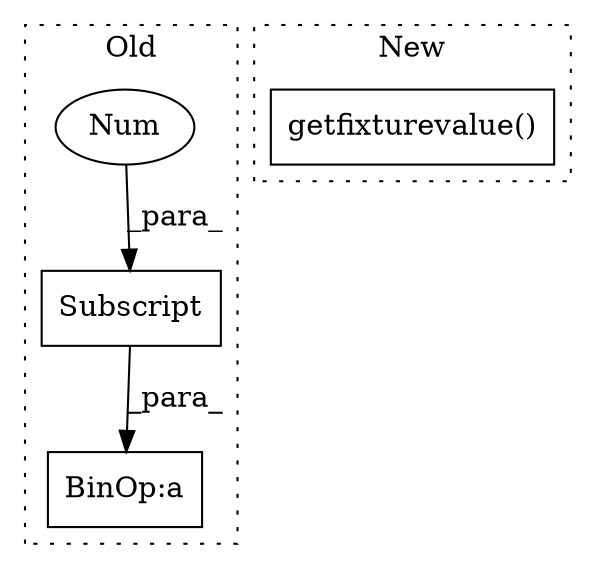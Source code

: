 digraph G {
subgraph cluster0 {
1 [label="Subscript" a="63" s="1679,0" l="13,0" shape="box"];
3 [label="BinOp:a" a="82" s="1692" l="3" shape="box"];
4 [label="Num" a="76" s="1690" l="1" shape="ellipse"];
label = "Old";
style="dotted";
}
subgraph cluster1 {
2 [label="getfixturevalue()" a="75" s="1968,1999" l="24,1" shape="box"];
label = "New";
style="dotted";
}
1 -> 3 [label="_para_"];
4 -> 1 [label="_para_"];
}